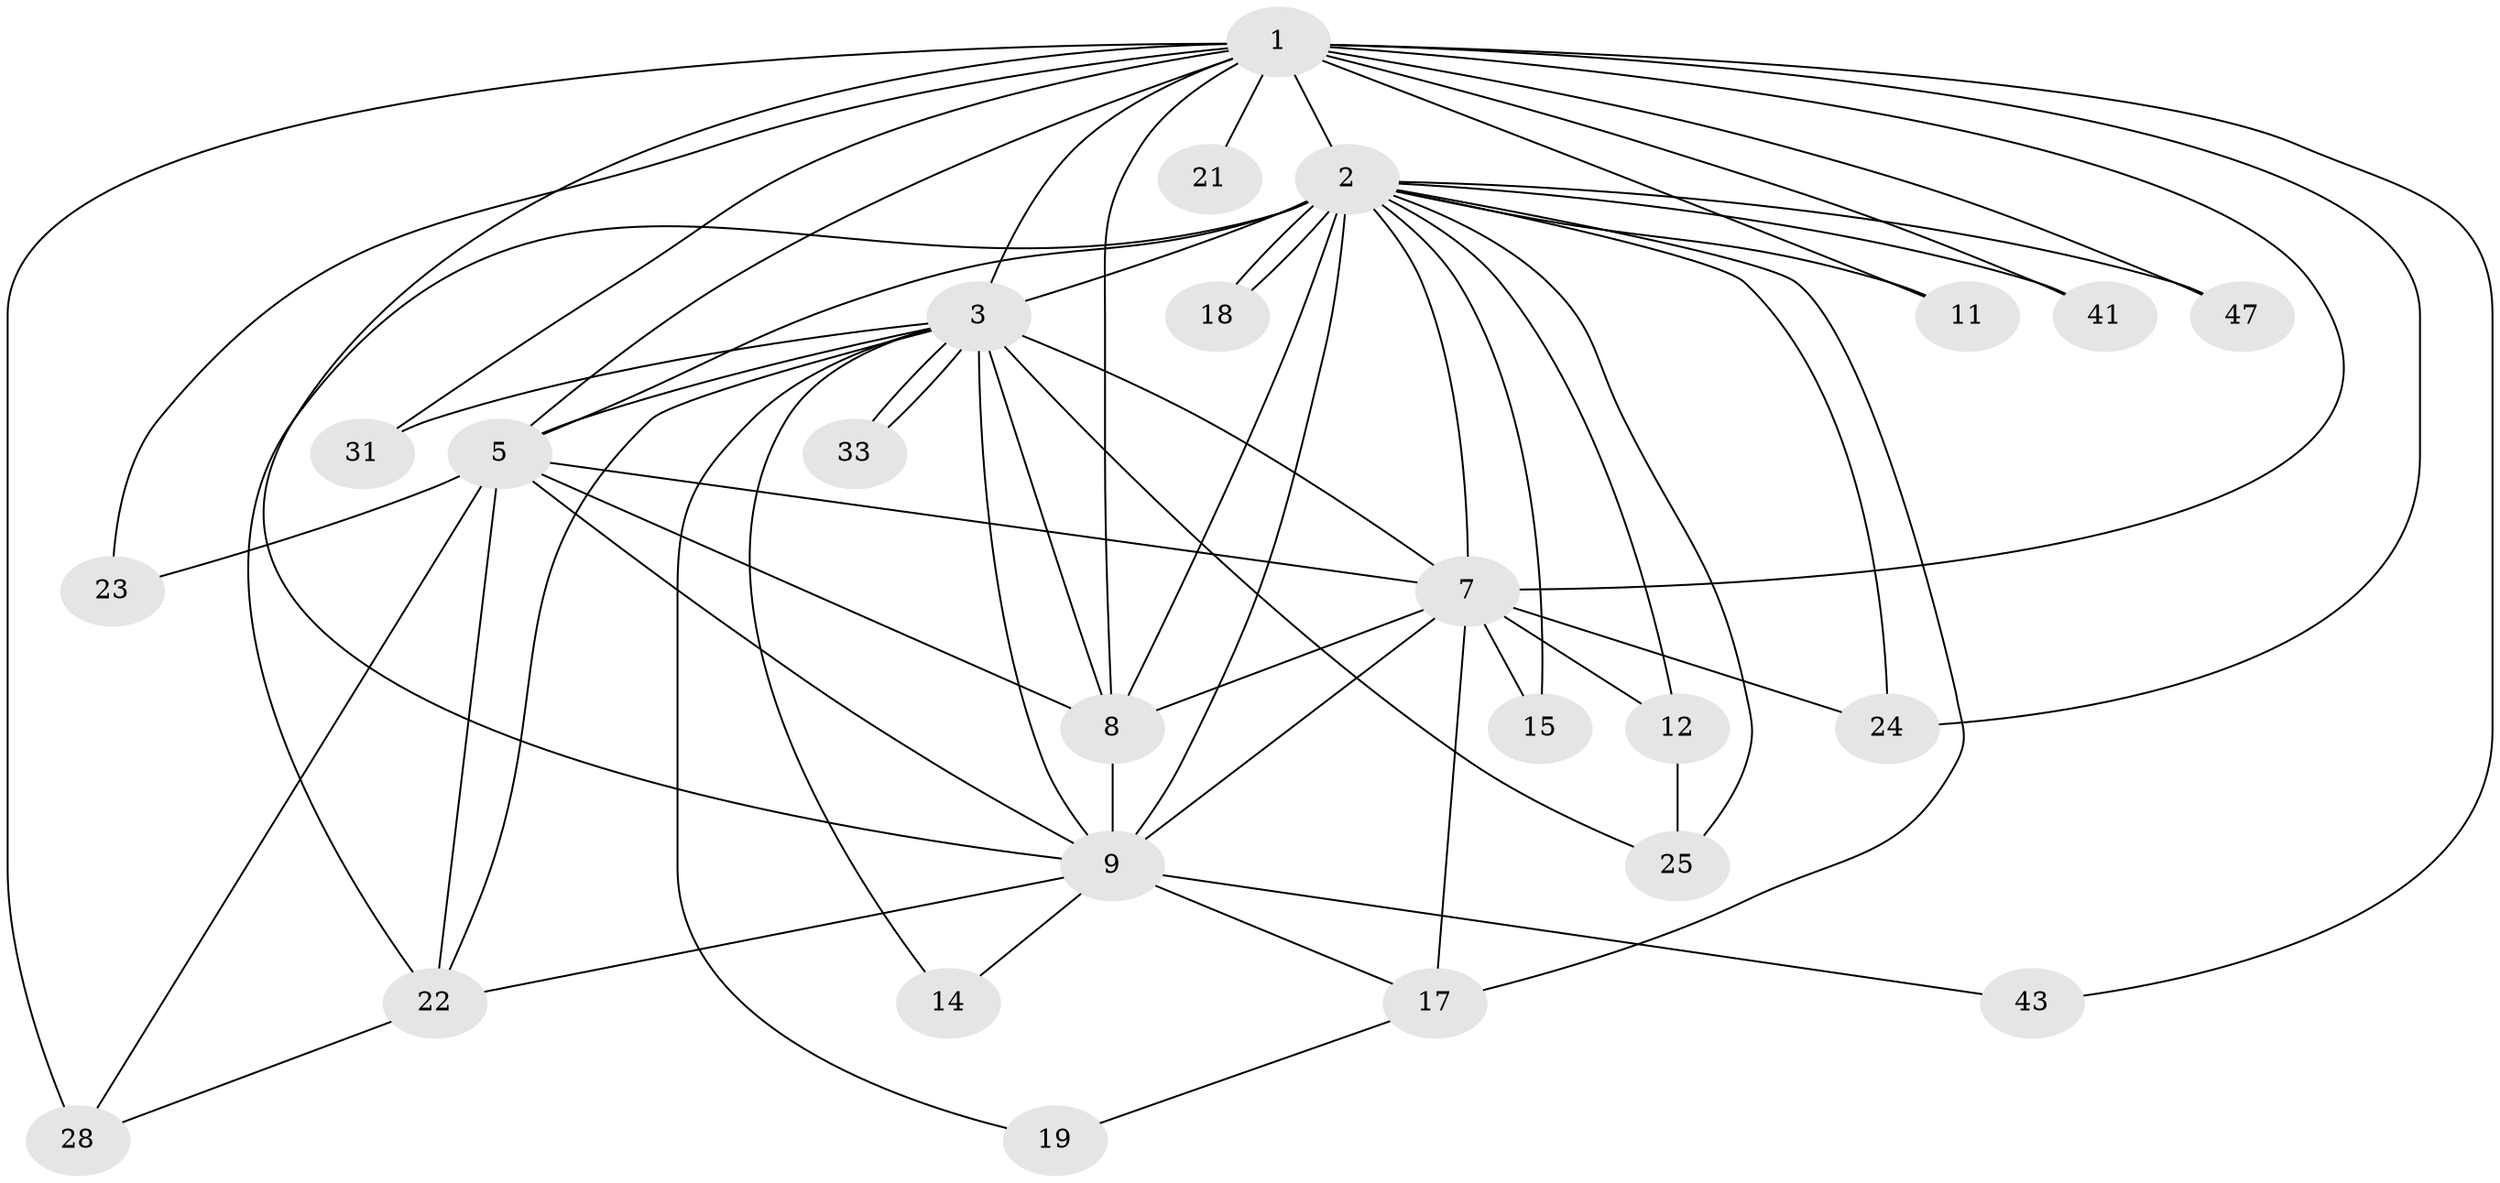 // original degree distribution, {17: 0.06, 15: 0.04, 16: 0.06, 14: 0.02, 11: 0.02, 4: 0.08, 3: 0.1, 2: 0.6, 5: 0.02}
// Generated by graph-tools (version 1.1) at 2025/13/03/09/25 04:13:54]
// undirected, 25 vertices, 62 edges
graph export_dot {
graph [start="1"]
  node [color=gray90,style=filled];
  1 [super="+10"];
  2 [super="+35+6+50+4"];
  3;
  5 [super="+42+40+39+13"];
  7 [super="+34"];
  8;
  9;
  11 [super="+26+16"];
  12;
  14;
  15;
  17 [super="+20"];
  18;
  19;
  21;
  22 [super="+30"];
  23;
  24 [super="+36"];
  25 [super="+32+45"];
  28 [super="+44+49"];
  31;
  33;
  41;
  43;
  47;
  1 -- 2 [weight=6];
  1 -- 3 [weight=2];
  1 -- 5 [weight=4];
  1 -- 7 [weight=2];
  1 -- 8 [weight=2];
  1 -- 9 [weight=2];
  1 -- 11 [weight=4];
  1 -- 21 [weight=2];
  1 -- 23;
  1 -- 31;
  1 -- 41;
  1 -- 28 [weight=2];
  1 -- 43;
  1 -- 47;
  1 -- 24;
  2 -- 3 [weight=3];
  2 -- 5 [weight=3];
  2 -- 7 [weight=3];
  2 -- 8 [weight=5];
  2 -- 9 [weight=4];
  2 -- 12;
  2 -- 18;
  2 -- 18;
  2 -- 41;
  2 -- 11;
  2 -- 15;
  2 -- 47;
  2 -- 17 [weight=2];
  2 -- 22;
  2 -- 24;
  2 -- 25;
  3 -- 5;
  3 -- 7;
  3 -- 8;
  3 -- 9;
  3 -- 14;
  3 -- 19;
  3 -- 22;
  3 -- 25;
  3 -- 31;
  3 -- 33;
  3 -- 33;
  5 -- 7 [weight=2];
  5 -- 8;
  5 -- 9 [weight=2];
  5 -- 23;
  5 -- 22;
  5 -- 28;
  7 -- 8;
  7 -- 9;
  7 -- 12;
  7 -- 15;
  7 -- 24;
  7 -- 17;
  8 -- 9;
  9 -- 14;
  9 -- 17;
  9 -- 22;
  9 -- 43;
  12 -- 25;
  17 -- 19;
  22 -- 28;
}
